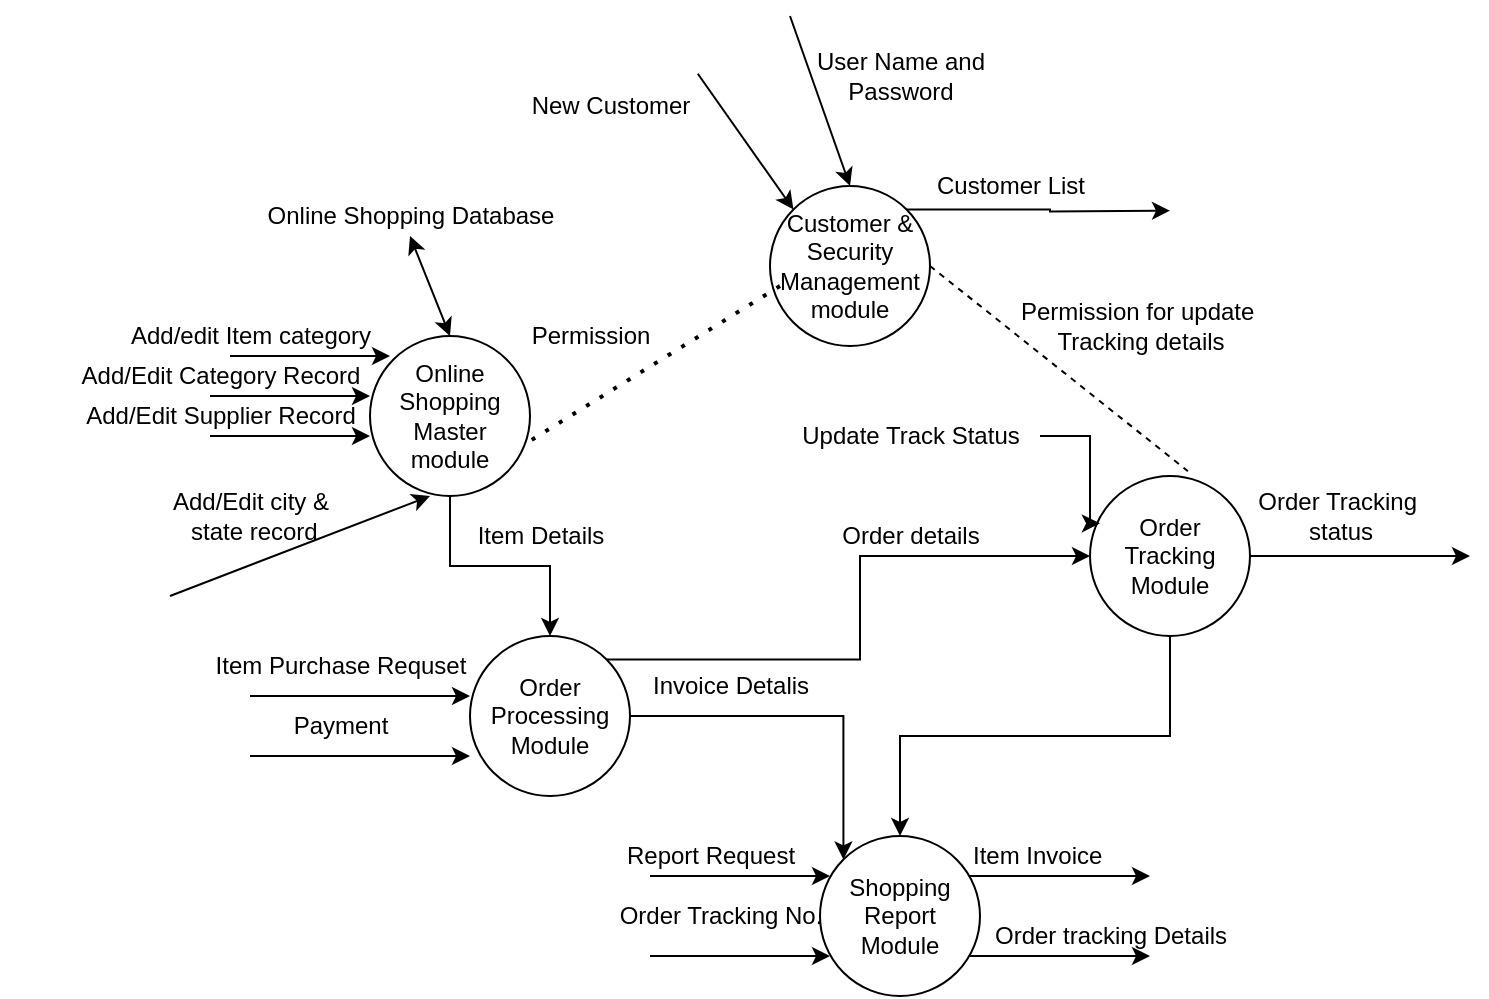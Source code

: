 <mxfile version="21.0.8" type="github">
  <diagram name="Page-1" id="baoJ7xjOdm-c9Dz51_yK">
    <mxGraphModel dx="2294" dy="1793" grid="1" gridSize="10" guides="1" tooltips="1" connect="1" arrows="1" fold="1" page="1" pageScale="1" pageWidth="850" pageHeight="1100" math="0" shadow="0">
      <root>
        <mxCell id="0" />
        <mxCell id="1" parent="0" />
        <mxCell id="m3oFk083VExMzyAJb2_2-45" style="edgeStyle=orthogonalEdgeStyle;rounded=0;orthogonalLoop=1;jettySize=auto;html=1;entryX=0.5;entryY=0;entryDx=0;entryDy=0;" edge="1" parent="1" source="m3oFk083VExMzyAJb2_2-2" target="m3oFk083VExMzyAJb2_2-4">
          <mxGeometry relative="1" as="geometry" />
        </mxCell>
        <mxCell id="m3oFk083VExMzyAJb2_2-2" value="Online Shopping Master module" style="ellipse;whiteSpace=wrap;html=1;aspect=fixed;" vertex="1" parent="1">
          <mxGeometry x="160" y="120" width="80" height="80" as="geometry" />
        </mxCell>
        <mxCell id="m3oFk083VExMzyAJb2_2-52" style="edgeStyle=orthogonalEdgeStyle;rounded=0;orthogonalLoop=1;jettySize=auto;html=1;exitX=1;exitY=0;exitDx=0;exitDy=0;" edge="1" parent="1" source="m3oFk083VExMzyAJb2_2-3">
          <mxGeometry relative="1" as="geometry">
            <mxPoint x="560" y="57.333" as="targetPoint" />
          </mxGeometry>
        </mxCell>
        <mxCell id="m3oFk083VExMzyAJb2_2-3" value="Customer &amp;amp; Security Management module" style="ellipse;whiteSpace=wrap;html=1;aspect=fixed;" vertex="1" parent="1">
          <mxGeometry x="360" y="45" width="80" height="80" as="geometry" />
        </mxCell>
        <mxCell id="m3oFk083VExMzyAJb2_2-19" style="edgeStyle=orthogonalEdgeStyle;rounded=0;orthogonalLoop=1;jettySize=auto;html=1;exitX=1;exitY=0.5;exitDx=0;exitDy=0;entryX=0;entryY=0;entryDx=0;entryDy=0;" edge="1" parent="1" source="m3oFk083VExMzyAJb2_2-4" target="m3oFk083VExMzyAJb2_2-5">
          <mxGeometry relative="1" as="geometry" />
        </mxCell>
        <mxCell id="m3oFk083VExMzyAJb2_2-30" style="edgeStyle=orthogonalEdgeStyle;rounded=0;orthogonalLoop=1;jettySize=auto;html=1;exitX=1;exitY=0;exitDx=0;exitDy=0;" edge="1" parent="1" source="m3oFk083VExMzyAJb2_2-4" target="m3oFk083VExMzyAJb2_2-6">
          <mxGeometry relative="1" as="geometry" />
        </mxCell>
        <mxCell id="m3oFk083VExMzyAJb2_2-4" value="Order Processing Module" style="ellipse;whiteSpace=wrap;html=1;aspect=fixed;" vertex="1" parent="1">
          <mxGeometry x="210" y="270" width="80" height="80" as="geometry" />
        </mxCell>
        <mxCell id="m3oFk083VExMzyAJb2_2-5" value="Shopping Report Module" style="ellipse;whiteSpace=wrap;html=1;aspect=fixed;" vertex="1" parent="1">
          <mxGeometry x="385" y="370" width="80" height="80" as="geometry" />
        </mxCell>
        <mxCell id="m3oFk083VExMzyAJb2_2-29" style="edgeStyle=orthogonalEdgeStyle;rounded=0;orthogonalLoop=1;jettySize=auto;html=1;exitX=0.5;exitY=1;exitDx=0;exitDy=0;entryX=0.5;entryY=0;entryDx=0;entryDy=0;" edge="1" parent="1" source="m3oFk083VExMzyAJb2_2-6" target="m3oFk083VExMzyAJb2_2-5">
          <mxGeometry relative="1" as="geometry" />
        </mxCell>
        <mxCell id="m3oFk083VExMzyAJb2_2-36" style="edgeStyle=orthogonalEdgeStyle;rounded=0;orthogonalLoop=1;jettySize=auto;html=1;" edge="1" parent="1" source="m3oFk083VExMzyAJb2_2-6">
          <mxGeometry relative="1" as="geometry">
            <mxPoint x="710" y="230" as="targetPoint" />
          </mxGeometry>
        </mxCell>
        <mxCell id="m3oFk083VExMzyAJb2_2-6" value="Order Tracking Module" style="ellipse;whiteSpace=wrap;html=1;aspect=fixed;" vertex="1" parent="1">
          <mxGeometry x="520" y="190" width="80" height="80" as="geometry" />
        </mxCell>
        <mxCell id="m3oFk083VExMzyAJb2_2-7" value="" style="endArrow=classic;startArrow=classic;html=1;rounded=0;" edge="1" parent="1">
          <mxGeometry width="50" height="50" relative="1" as="geometry">
            <mxPoint x="200" y="120" as="sourcePoint" />
            <mxPoint x="180" y="70" as="targetPoint" />
          </mxGeometry>
        </mxCell>
        <mxCell id="m3oFk083VExMzyAJb2_2-8" value="Online Shopping Database" style="text;html=1;align=center;verticalAlign=middle;resizable=0;points=[];autosize=1;strokeColor=none;fillColor=none;" vertex="1" parent="1">
          <mxGeometry x="95" y="45" width="170" height="30" as="geometry" />
        </mxCell>
        <mxCell id="m3oFk083VExMzyAJb2_2-11" value="" style="endArrow=classic;html=1;rounded=0;entryX=0;entryY=0.625;entryDx=0;entryDy=0;entryPerimeter=0;" edge="1" parent="1" target="m3oFk083VExMzyAJb2_2-2">
          <mxGeometry width="50" height="50" relative="1" as="geometry">
            <mxPoint x="80" y="170" as="sourcePoint" />
            <mxPoint x="150" y="120" as="targetPoint" />
          </mxGeometry>
        </mxCell>
        <mxCell id="m3oFk083VExMzyAJb2_2-12" value="" style="endArrow=classic;html=1;rounded=0;entryX=0;entryY=0.625;entryDx=0;entryDy=0;entryPerimeter=0;" edge="1" parent="1">
          <mxGeometry width="50" height="50" relative="1" as="geometry">
            <mxPoint x="80" y="150" as="sourcePoint" />
            <mxPoint x="160" y="150" as="targetPoint" />
          </mxGeometry>
        </mxCell>
        <mxCell id="m3oFk083VExMzyAJb2_2-13" value="" style="endArrow=classic;html=1;rounded=0;entryX=0;entryY=0.625;entryDx=0;entryDy=0;entryPerimeter=0;" edge="1" parent="1">
          <mxGeometry width="50" height="50" relative="1" as="geometry">
            <mxPoint x="90" y="130" as="sourcePoint" />
            <mxPoint x="170" y="130" as="targetPoint" />
          </mxGeometry>
        </mxCell>
        <mxCell id="m3oFk083VExMzyAJb2_2-14" value="Add/edit Item category" style="text;html=1;align=center;verticalAlign=middle;resizable=0;points=[];autosize=1;strokeColor=none;fillColor=none;" vertex="1" parent="1">
          <mxGeometry x="30" y="105" width="140" height="30" as="geometry" />
        </mxCell>
        <mxCell id="m3oFk083VExMzyAJb2_2-15" value="&amp;nbsp; &amp;nbsp; &amp;nbsp; &amp;nbsp; &amp;nbsp;Add/Edit Category Record" style="text;html=1;align=center;verticalAlign=middle;resizable=0;points=[];autosize=1;strokeColor=none;fillColor=none;" vertex="1" parent="1">
          <mxGeometry x="-25" y="125" width="190" height="30" as="geometry" />
        </mxCell>
        <mxCell id="m3oFk083VExMzyAJb2_2-16" value="Add/Edit Supplier Record" style="text;html=1;align=center;verticalAlign=middle;resizable=0;points=[];autosize=1;strokeColor=none;fillColor=none;" vertex="1" parent="1">
          <mxGeometry x="5" y="145" width="160" height="30" as="geometry" />
        </mxCell>
        <mxCell id="m3oFk083VExMzyAJb2_2-17" value="" style="endArrow=classic;html=1;rounded=0;" edge="1" parent="1">
          <mxGeometry width="50" height="50" relative="1" as="geometry">
            <mxPoint x="60" y="250" as="sourcePoint" />
            <mxPoint x="190" y="200" as="targetPoint" />
          </mxGeometry>
        </mxCell>
        <mxCell id="m3oFk083VExMzyAJb2_2-20" value="Invoice Detalis" style="text;html=1;align=center;verticalAlign=middle;resizable=0;points=[];autosize=1;strokeColor=none;fillColor=none;" vertex="1" parent="1">
          <mxGeometry x="290" y="280" width="100" height="30" as="geometry" />
        </mxCell>
        <mxCell id="m3oFk083VExMzyAJb2_2-21" value="" style="endArrow=classic;html=1;rounded=0;" edge="1" parent="1">
          <mxGeometry width="50" height="50" relative="1" as="geometry">
            <mxPoint x="300" y="390" as="sourcePoint" />
            <mxPoint x="390" y="390" as="targetPoint" />
          </mxGeometry>
        </mxCell>
        <mxCell id="m3oFk083VExMzyAJb2_2-22" value="" style="endArrow=classic;html=1;rounded=0;" edge="1" parent="1">
          <mxGeometry width="50" height="50" relative="1" as="geometry">
            <mxPoint x="300" y="430" as="sourcePoint" />
            <mxPoint x="390" y="430" as="targetPoint" />
          </mxGeometry>
        </mxCell>
        <mxCell id="m3oFk083VExMzyAJb2_2-23" value="" style="endArrow=classic;html=1;rounded=0;" edge="1" parent="1">
          <mxGeometry width="50" height="50" relative="1" as="geometry">
            <mxPoint x="460" y="390" as="sourcePoint" />
            <mxPoint x="550" y="390" as="targetPoint" />
          </mxGeometry>
        </mxCell>
        <mxCell id="m3oFk083VExMzyAJb2_2-24" value="" style="endArrow=classic;html=1;rounded=0;" edge="1" parent="1">
          <mxGeometry width="50" height="50" relative="1" as="geometry">
            <mxPoint x="460" y="430" as="sourcePoint" />
            <mxPoint x="550" y="430" as="targetPoint" />
          </mxGeometry>
        </mxCell>
        <mxCell id="m3oFk083VExMzyAJb2_2-25" value="Report Request" style="text;html=1;align=center;verticalAlign=middle;resizable=0;points=[];autosize=1;strokeColor=none;fillColor=none;" vertex="1" parent="1">
          <mxGeometry x="275" y="365" width="110" height="30" as="geometry" />
        </mxCell>
        <mxCell id="m3oFk083VExMzyAJb2_2-26" value="Order Tracking No." style="text;html=1;align=center;verticalAlign=middle;resizable=0;points=[];autosize=1;strokeColor=none;fillColor=none;" vertex="1" parent="1">
          <mxGeometry x="275" y="395" width="120" height="30" as="geometry" />
        </mxCell>
        <mxCell id="m3oFk083VExMzyAJb2_2-27" value="Item Invoice&amp;nbsp;" style="text;html=1;align=center;verticalAlign=middle;resizable=0;points=[];autosize=1;strokeColor=none;fillColor=none;" vertex="1" parent="1">
          <mxGeometry x="450" y="365" width="90" height="30" as="geometry" />
        </mxCell>
        <mxCell id="m3oFk083VExMzyAJb2_2-28" value="Order tracking Details" style="text;html=1;align=center;verticalAlign=middle;resizable=0;points=[];autosize=1;strokeColor=none;fillColor=none;" vertex="1" parent="1">
          <mxGeometry x="460" y="405" width="140" height="30" as="geometry" />
        </mxCell>
        <mxCell id="m3oFk083VExMzyAJb2_2-31" value="Order details" style="text;html=1;align=center;verticalAlign=middle;resizable=0;points=[];autosize=1;strokeColor=none;fillColor=none;" vertex="1" parent="1">
          <mxGeometry x="385" y="205" width="90" height="30" as="geometry" />
        </mxCell>
        <mxCell id="m3oFk083VExMzyAJb2_2-40" style="edgeStyle=orthogonalEdgeStyle;rounded=0;orthogonalLoop=1;jettySize=auto;html=1;entryX=0.062;entryY=0.296;entryDx=0;entryDy=0;entryPerimeter=0;" edge="1" parent="1" source="m3oFk083VExMzyAJb2_2-33" target="m3oFk083VExMzyAJb2_2-6">
          <mxGeometry relative="1" as="geometry">
            <Array as="points">
              <mxPoint x="520" y="170" />
              <mxPoint x="520" y="214" />
            </Array>
          </mxGeometry>
        </mxCell>
        <mxCell id="m3oFk083VExMzyAJb2_2-33" value="Update Track Status" style="text;html=1;align=center;verticalAlign=middle;resizable=0;points=[];autosize=1;strokeColor=none;fillColor=none;" vertex="1" parent="1">
          <mxGeometry x="365" y="155" width="130" height="30" as="geometry" />
        </mxCell>
        <mxCell id="m3oFk083VExMzyAJb2_2-37" value="Order Tracking&amp;nbsp; &lt;br&gt;status" style="text;html=1;align=center;verticalAlign=middle;resizable=0;points=[];autosize=1;strokeColor=none;fillColor=none;" vertex="1" parent="1">
          <mxGeometry x="590" y="190" width="110" height="40" as="geometry" />
        </mxCell>
        <mxCell id="m3oFk083VExMzyAJb2_2-38" value="" style="endArrow=none;dashed=1;html=1;rounded=0;exitX=1;exitY=0.5;exitDx=0;exitDy=0;entryX=0.612;entryY=-0.03;entryDx=0;entryDy=0;entryPerimeter=0;" edge="1" parent="1" source="m3oFk083VExMzyAJb2_2-3" target="m3oFk083VExMzyAJb2_2-6">
          <mxGeometry width="50" height="50" relative="1" as="geometry">
            <mxPoint x="450" y="135" as="sourcePoint" />
            <mxPoint x="520" y="140" as="targetPoint" />
          </mxGeometry>
        </mxCell>
        <mxCell id="m3oFk083VExMzyAJb2_2-41" value="Permission for update&amp;nbsp;&lt;br&gt;Tracking details" style="text;html=1;align=center;verticalAlign=middle;resizable=0;points=[];autosize=1;strokeColor=none;fillColor=none;" vertex="1" parent="1">
          <mxGeometry x="475" y="95" width="140" height="40" as="geometry" />
        </mxCell>
        <mxCell id="m3oFk083VExMzyAJb2_2-42" value="" style="endArrow=none;dashed=1;html=1;dashPattern=1 3;strokeWidth=2;rounded=0;exitX=1.011;exitY=0.649;exitDx=0;exitDy=0;exitPerimeter=0;" edge="1" parent="1" source="m3oFk083VExMzyAJb2_2-2">
          <mxGeometry width="50" height="50" relative="1" as="geometry">
            <mxPoint x="315" y="145" as="sourcePoint" />
            <mxPoint x="365" y="95" as="targetPoint" />
          </mxGeometry>
        </mxCell>
        <mxCell id="m3oFk083VExMzyAJb2_2-43" value="Permission" style="text;html=1;align=center;verticalAlign=middle;resizable=0;points=[];autosize=1;strokeColor=none;fillColor=none;" vertex="1" parent="1">
          <mxGeometry x="230" y="105" width="80" height="30" as="geometry" />
        </mxCell>
        <mxCell id="m3oFk083VExMzyAJb2_2-44" value="Add/Edit city &amp;amp;&lt;br&gt;&amp;nbsp;state record" style="text;html=1;align=center;verticalAlign=middle;resizable=0;points=[];autosize=1;strokeColor=none;fillColor=none;" vertex="1" parent="1">
          <mxGeometry x="50" y="190" width="100" height="40" as="geometry" />
        </mxCell>
        <mxCell id="m3oFk083VExMzyAJb2_2-46" value="Item Details" style="text;html=1;align=center;verticalAlign=middle;resizable=0;points=[];autosize=1;strokeColor=none;fillColor=none;" vertex="1" parent="1">
          <mxGeometry x="200" y="205" width="90" height="30" as="geometry" />
        </mxCell>
        <mxCell id="m3oFk083VExMzyAJb2_2-48" value="" style="endArrow=classic;html=1;rounded=0;" edge="1" parent="1">
          <mxGeometry width="50" height="50" relative="1" as="geometry">
            <mxPoint x="100" y="300" as="sourcePoint" />
            <mxPoint x="210" y="300" as="targetPoint" />
          </mxGeometry>
        </mxCell>
        <mxCell id="m3oFk083VExMzyAJb2_2-49" value="Item Purchase Requset" style="text;html=1;align=center;verticalAlign=middle;resizable=0;points=[];autosize=1;strokeColor=none;fillColor=none;" vertex="1" parent="1">
          <mxGeometry x="70" y="270" width="150" height="30" as="geometry" />
        </mxCell>
        <mxCell id="m3oFk083VExMzyAJb2_2-50" value="" style="endArrow=classic;html=1;rounded=0;" edge="1" parent="1">
          <mxGeometry width="50" height="50" relative="1" as="geometry">
            <mxPoint x="100" y="330" as="sourcePoint" />
            <mxPoint x="210" y="330" as="targetPoint" />
          </mxGeometry>
        </mxCell>
        <mxCell id="m3oFk083VExMzyAJb2_2-51" value="Payment" style="text;html=1;align=center;verticalAlign=middle;resizable=0;points=[];autosize=1;strokeColor=none;fillColor=none;" vertex="1" parent="1">
          <mxGeometry x="110" y="300" width="70" height="30" as="geometry" />
        </mxCell>
        <mxCell id="m3oFk083VExMzyAJb2_2-53" value="Customer List" style="text;html=1;align=center;verticalAlign=middle;resizable=0;points=[];autosize=1;strokeColor=none;fillColor=none;" vertex="1" parent="1">
          <mxGeometry x="430" y="30" width="100" height="30" as="geometry" />
        </mxCell>
        <mxCell id="m3oFk083VExMzyAJb2_2-54" value="" style="endArrow=classic;html=1;rounded=0;entryX=0;entryY=0;entryDx=0;entryDy=0;exitX=0.939;exitY=-0.037;exitDx=0;exitDy=0;exitPerimeter=0;" edge="1" parent="1" source="m3oFk083VExMzyAJb2_2-56" target="m3oFk083VExMzyAJb2_2-3">
          <mxGeometry width="50" height="50" relative="1" as="geometry">
            <mxPoint x="305" y="65" as="sourcePoint" />
            <mxPoint x="355" y="15" as="targetPoint" />
          </mxGeometry>
        </mxCell>
        <mxCell id="m3oFk083VExMzyAJb2_2-56" value="New Customer" style="text;html=1;align=center;verticalAlign=middle;resizable=0;points=[];autosize=1;strokeColor=none;fillColor=none;" vertex="1" parent="1">
          <mxGeometry x="230" y="-10" width="100" height="30" as="geometry" />
        </mxCell>
        <mxCell id="m3oFk083VExMzyAJb2_2-58" value="" style="endArrow=classic;html=1;rounded=0;entryX=0.5;entryY=0;entryDx=0;entryDy=0;" edge="1" parent="1" target="m3oFk083VExMzyAJb2_2-3">
          <mxGeometry width="50" height="50" relative="1" as="geometry">
            <mxPoint x="370" y="-40" as="sourcePoint" />
            <mxPoint x="400" y="30" as="targetPoint" />
          </mxGeometry>
        </mxCell>
        <mxCell id="m3oFk083VExMzyAJb2_2-59" value="User Name and&lt;br&gt;Password" style="text;html=1;align=center;verticalAlign=middle;resizable=0;points=[];autosize=1;strokeColor=none;fillColor=none;" vertex="1" parent="1">
          <mxGeometry x="370" y="-30" width="110" height="40" as="geometry" />
        </mxCell>
      </root>
    </mxGraphModel>
  </diagram>
</mxfile>
